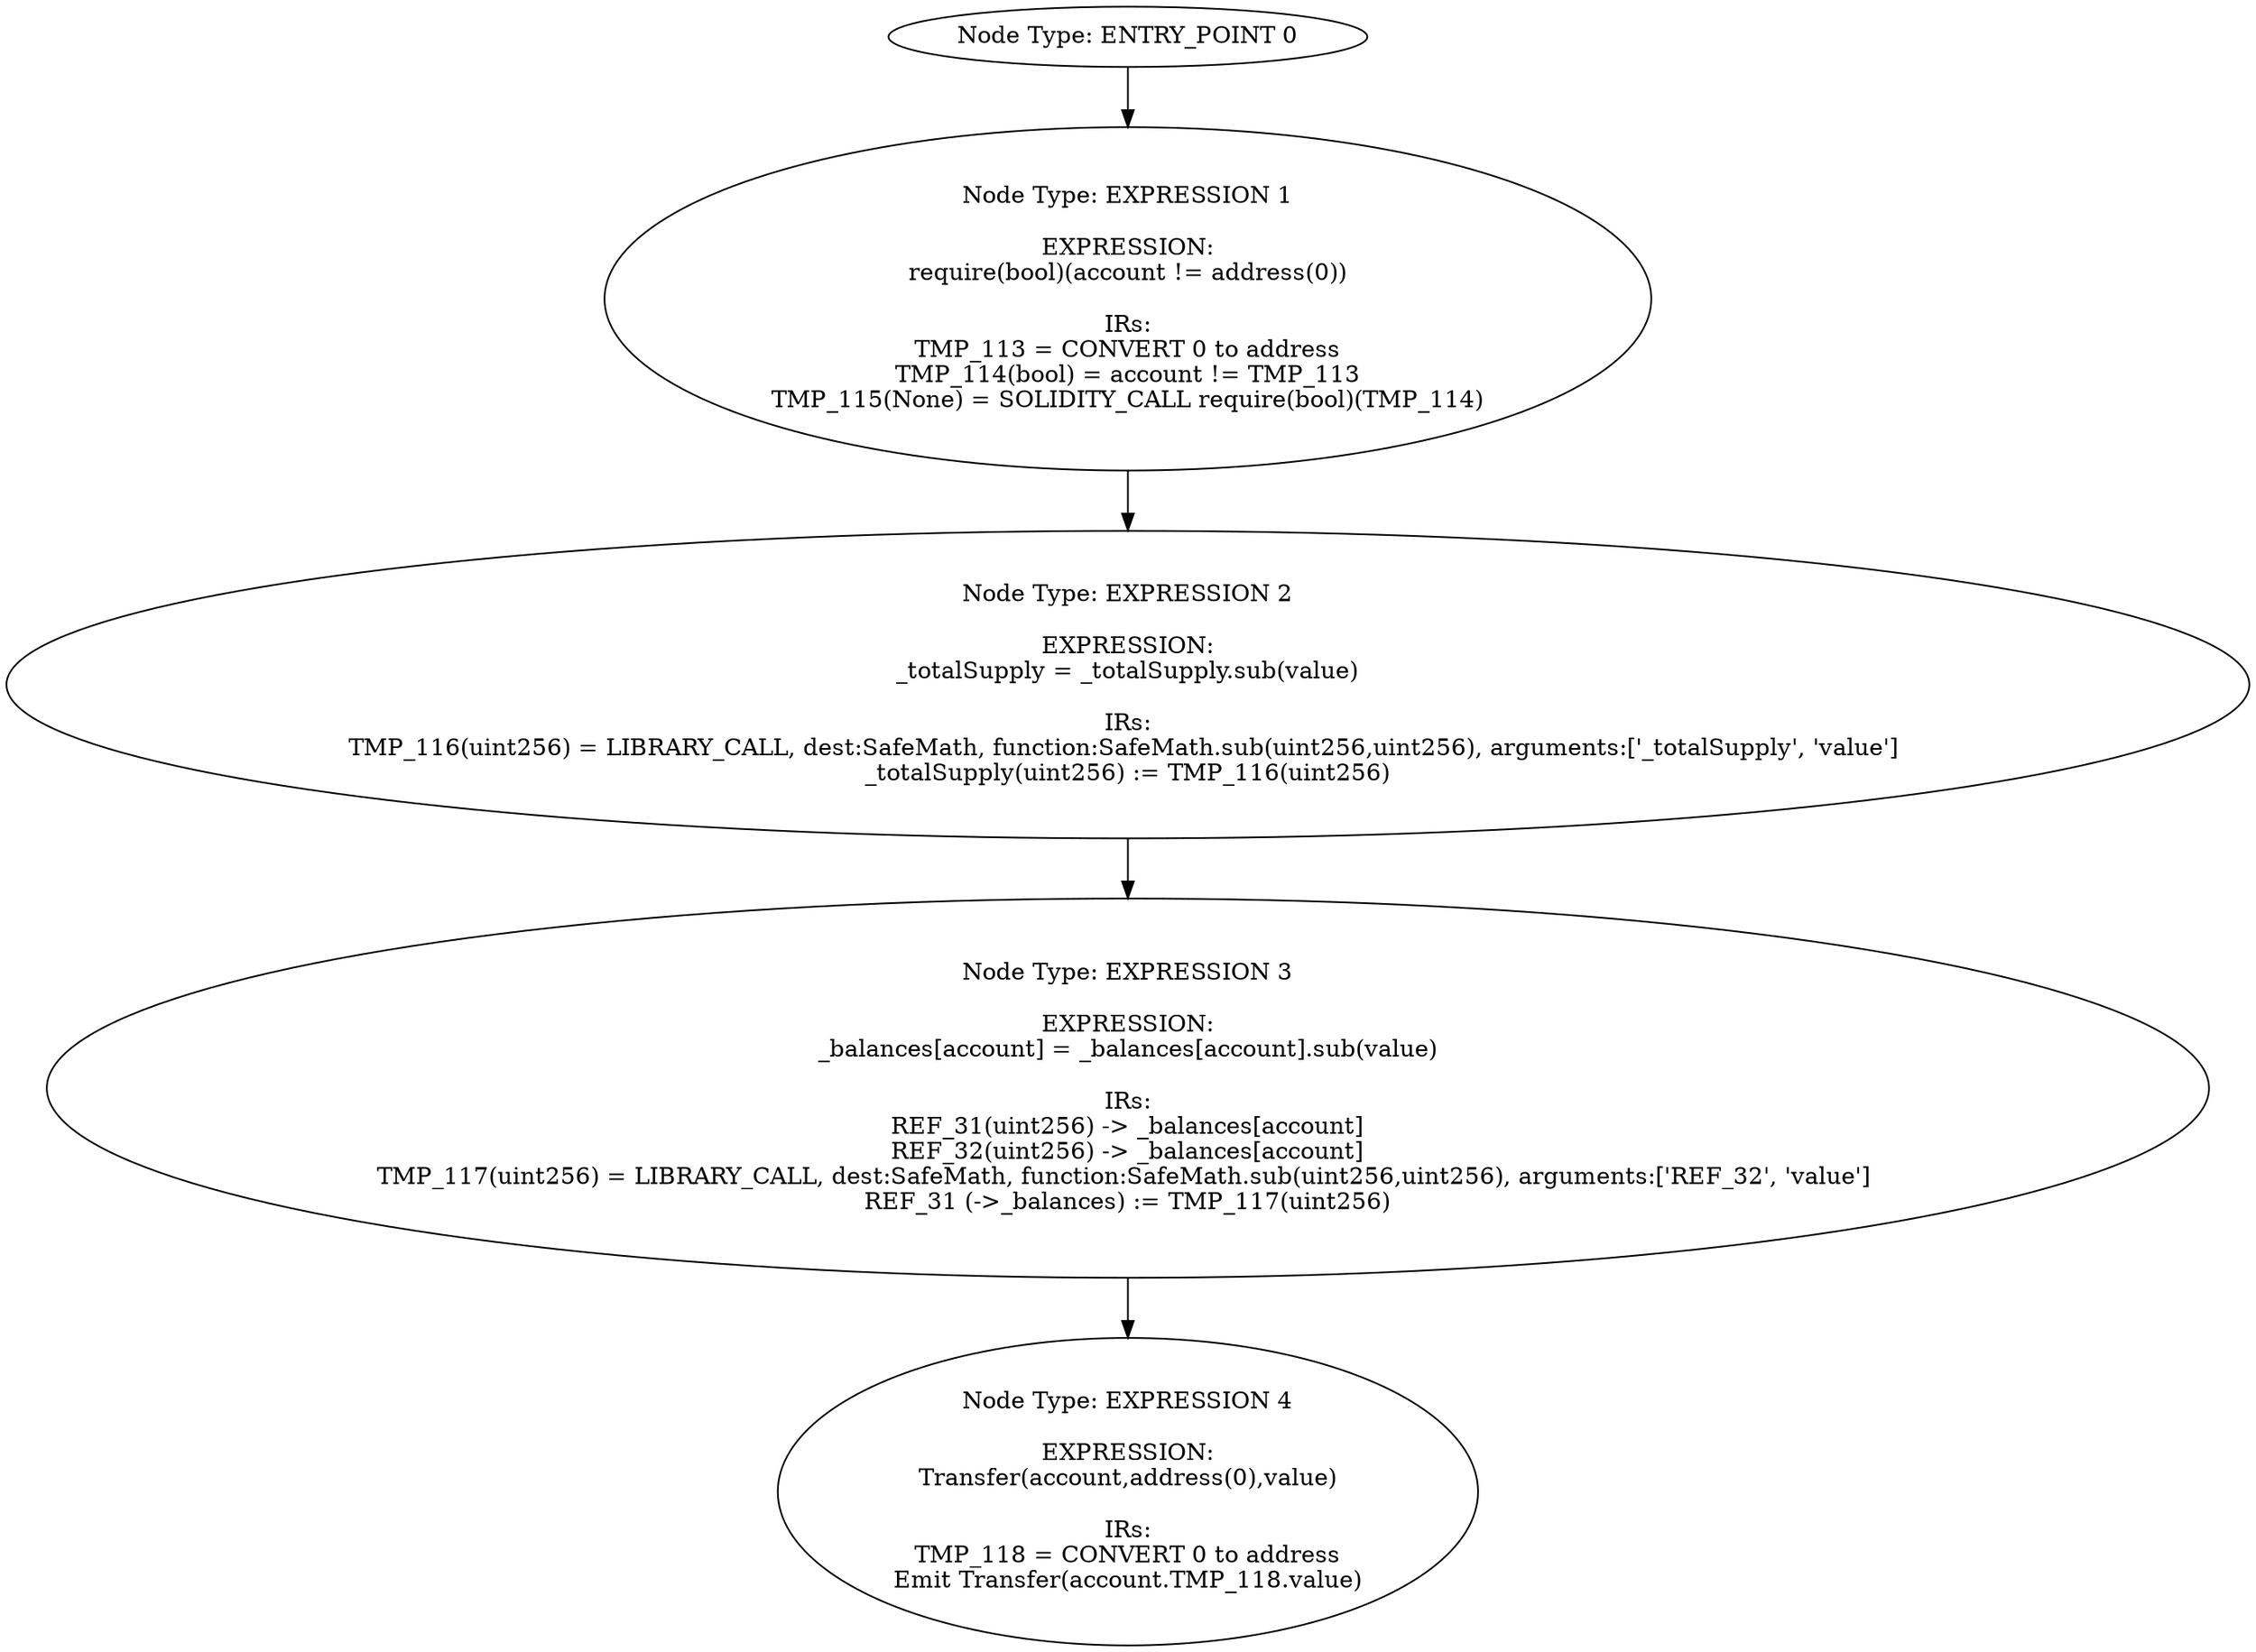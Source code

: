digraph{
0[label="Node Type: ENTRY_POINT 0
"];
0->1;
1[label="Node Type: EXPRESSION 1

EXPRESSION:
require(bool)(account != address(0))

IRs:
TMP_113 = CONVERT 0 to address
TMP_114(bool) = account != TMP_113
TMP_115(None) = SOLIDITY_CALL require(bool)(TMP_114)"];
1->2;
2[label="Node Type: EXPRESSION 2

EXPRESSION:
_totalSupply = _totalSupply.sub(value)

IRs:
TMP_116(uint256) = LIBRARY_CALL, dest:SafeMath, function:SafeMath.sub(uint256,uint256), arguments:['_totalSupply', 'value'] 
_totalSupply(uint256) := TMP_116(uint256)"];
2->3;
3[label="Node Type: EXPRESSION 3

EXPRESSION:
_balances[account] = _balances[account].sub(value)

IRs:
REF_31(uint256) -> _balances[account]
REF_32(uint256) -> _balances[account]
TMP_117(uint256) = LIBRARY_CALL, dest:SafeMath, function:SafeMath.sub(uint256,uint256), arguments:['REF_32', 'value'] 
REF_31 (->_balances) := TMP_117(uint256)"];
3->4;
4[label="Node Type: EXPRESSION 4

EXPRESSION:
Transfer(account,address(0),value)

IRs:
TMP_118 = CONVERT 0 to address
Emit Transfer(account.TMP_118.value)"];
}
